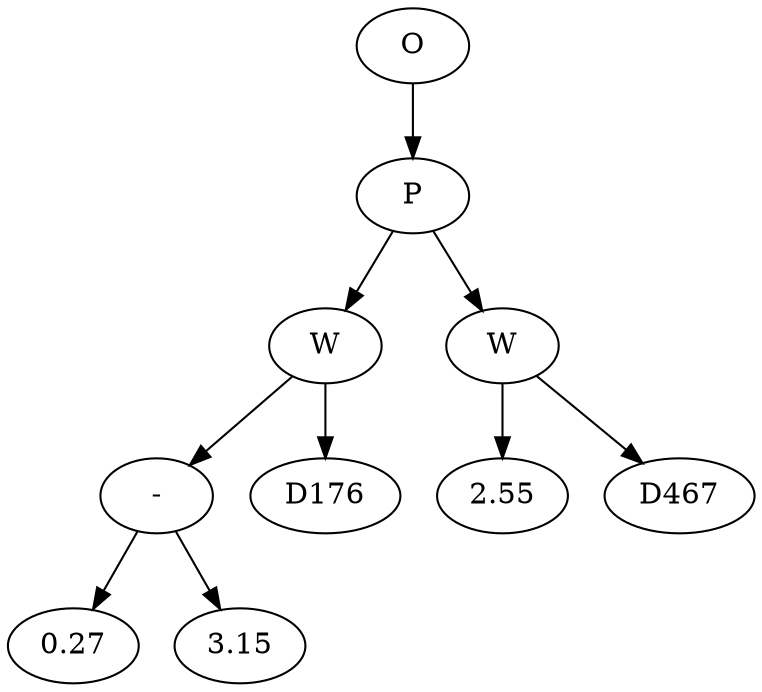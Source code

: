 // Tree
digraph {
	18051503 [label=O]
	18051504 [label=P]
	18051503 -> 18051504
	18051505 [label=W]
	18051504 -> 18051505
	18051506 [label="-"]
	18051505 -> 18051506
	18051507 [label=0.27]
	18051506 -> 18051507
	18051508 [label=3.15]
	18051506 -> 18051508
	18051509 [label=D176]
	18051505 -> 18051509
	18051510 [label=W]
	18051504 -> 18051510
	18051511 [label=2.55]
	18051510 -> 18051511
	18051512 [label=D467]
	18051510 -> 18051512
}
